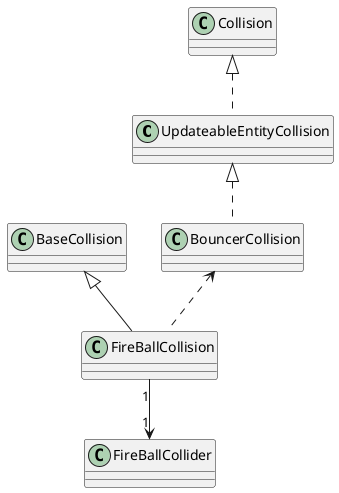 @startuml Updateables

UpdateableEntityCollision .u.|> Collision
BouncerCollision .u.|> UpdateableEntityCollision

FireBallCollision .u.> BouncerCollision
FireBallCollision -u-|> BaseCollision
FireBallCollision "1" --> "1" FireBallCollider

@enduml